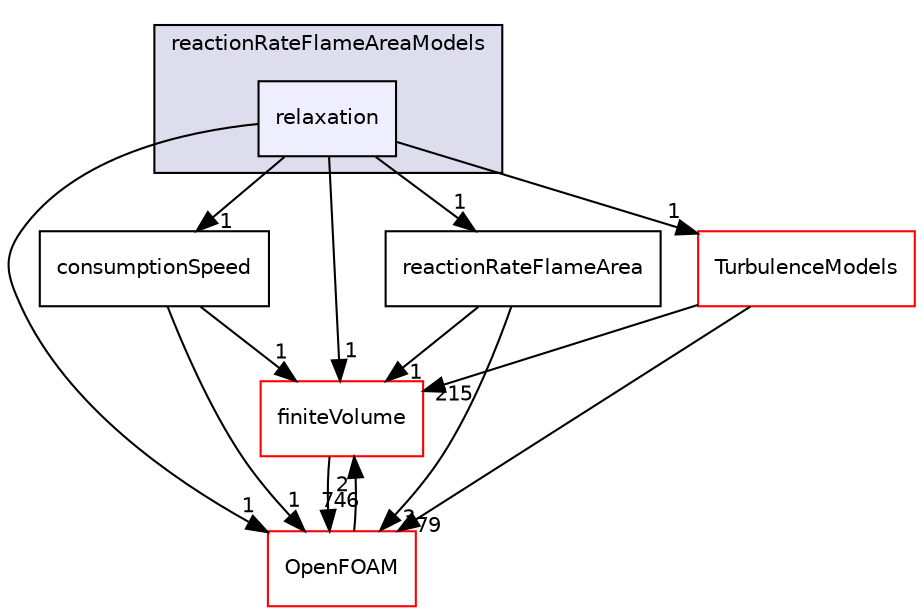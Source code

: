 digraph "src/combustionModels/FSD/reactionRateFlameAreaModels/relaxation" {
  bgcolor=transparent;
  compound=true
  node [ fontsize="10", fontname="Helvetica"];
  edge [ labelfontsize="10", labelfontname="Helvetica"];
  subgraph clusterdir_9c3d91a4b7d61f179fd934e74cf0e426 {
    graph [ bgcolor="#ddddee", pencolor="black", label="reactionRateFlameAreaModels" fontname="Helvetica", fontsize="10", URL="dir_9c3d91a4b7d61f179fd934e74cf0e426.html"]
  dir_6087b9ce9358f4a5969667c236e56f68 [shape=box, label="relaxation", style="filled", fillcolor="#eeeeff", pencolor="black", URL="dir_6087b9ce9358f4a5969667c236e56f68.html"];
  }
  dir_9bd15774b555cf7259a6fa18f99fe99b [shape=box label="finiteVolume" color="red" URL="dir_9bd15774b555cf7259a6fa18f99fe99b.html"];
  dir_a01fe7a4239657c61764ef1d84b2ea7b [shape=box label="consumptionSpeed" URL="dir_a01fe7a4239657c61764ef1d84b2ea7b.html"];
  dir_2dacc9fa3aabc968c051eebe3e79b972 [shape=box label="reactionRateFlameArea" URL="dir_2dacc9fa3aabc968c051eebe3e79b972.html"];
  dir_1eda626aeac0f0ad2848c36acaa5d501 [shape=box label="TurbulenceModels" color="red" URL="dir_1eda626aeac0f0ad2848c36acaa5d501.html"];
  dir_c5473ff19b20e6ec4dfe5c310b3778a8 [shape=box label="OpenFOAM" color="red" URL="dir_c5473ff19b20e6ec4dfe5c310b3778a8.html"];
  dir_6087b9ce9358f4a5969667c236e56f68->dir_9bd15774b555cf7259a6fa18f99fe99b [headlabel="1", labeldistance=1.5 headhref="dir_000745_000897.html"];
  dir_6087b9ce9358f4a5969667c236e56f68->dir_a01fe7a4239657c61764ef1d84b2ea7b [headlabel="1", labeldistance=1.5 headhref="dir_000745_000743.html"];
  dir_6087b9ce9358f4a5969667c236e56f68->dir_2dacc9fa3aabc968c051eebe3e79b972 [headlabel="1", labeldistance=1.5 headhref="dir_000745_000744.html"];
  dir_6087b9ce9358f4a5969667c236e56f68->dir_1eda626aeac0f0ad2848c36acaa5d501 [headlabel="1", labeldistance=1.5 headhref="dir_000745_000754.html"];
  dir_6087b9ce9358f4a5969667c236e56f68->dir_c5473ff19b20e6ec4dfe5c310b3778a8 [headlabel="1", labeldistance=1.5 headhref="dir_000745_001897.html"];
  dir_9bd15774b555cf7259a6fa18f99fe99b->dir_c5473ff19b20e6ec4dfe5c310b3778a8 [headlabel="746", labeldistance=1.5 headhref="dir_000897_001897.html"];
  dir_a01fe7a4239657c61764ef1d84b2ea7b->dir_9bd15774b555cf7259a6fa18f99fe99b [headlabel="1", labeldistance=1.5 headhref="dir_000743_000897.html"];
  dir_a01fe7a4239657c61764ef1d84b2ea7b->dir_c5473ff19b20e6ec4dfe5c310b3778a8 [headlabel="1", labeldistance=1.5 headhref="dir_000743_001897.html"];
  dir_2dacc9fa3aabc968c051eebe3e79b972->dir_9bd15774b555cf7259a6fa18f99fe99b [headlabel="1", labeldistance=1.5 headhref="dir_000744_000897.html"];
  dir_2dacc9fa3aabc968c051eebe3e79b972->dir_c5473ff19b20e6ec4dfe5c310b3778a8 [headlabel="3", labeldistance=1.5 headhref="dir_000744_001897.html"];
  dir_1eda626aeac0f0ad2848c36acaa5d501->dir_9bd15774b555cf7259a6fa18f99fe99b [headlabel="215", labeldistance=1.5 headhref="dir_000754_000897.html"];
  dir_1eda626aeac0f0ad2848c36acaa5d501->dir_c5473ff19b20e6ec4dfe5c310b3778a8 [headlabel="79", labeldistance=1.5 headhref="dir_000754_001897.html"];
  dir_c5473ff19b20e6ec4dfe5c310b3778a8->dir_9bd15774b555cf7259a6fa18f99fe99b [headlabel="2", labeldistance=1.5 headhref="dir_001897_000897.html"];
}
